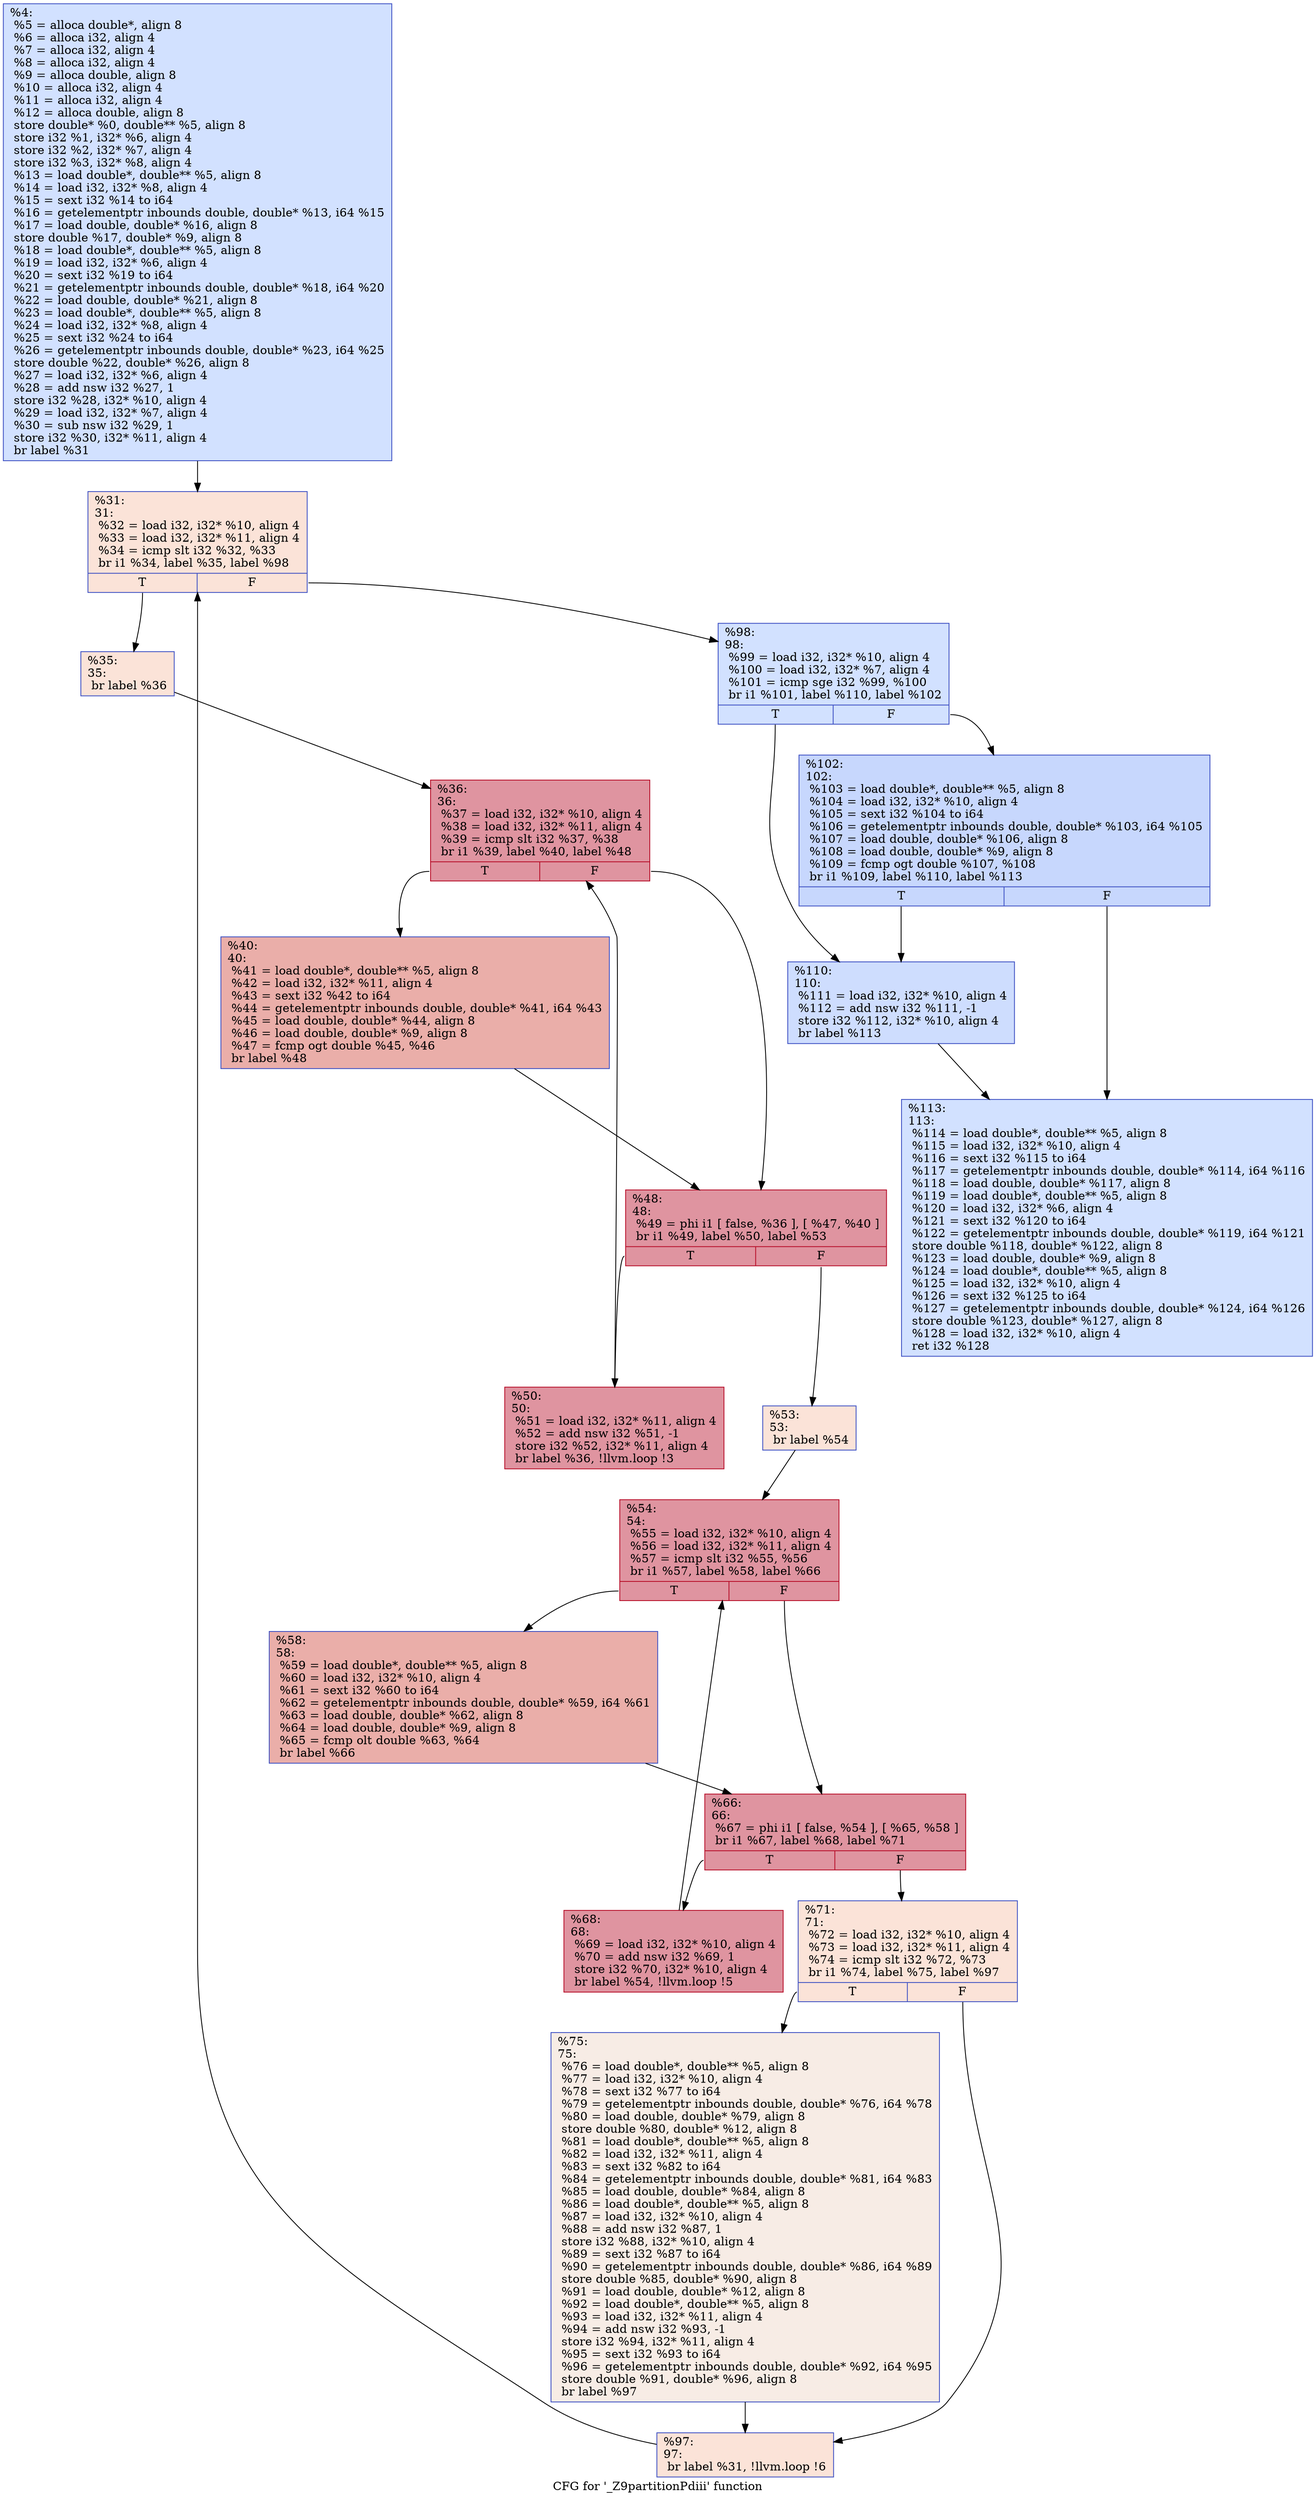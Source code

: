 digraph "CFG for '_Z9partitionPdiii' function" {
	label="CFG for '_Z9partitionPdiii' function";

	Node0x233834d2420 [shape=record,color="#3d50c3ff", style=filled, fillcolor="#9abbff70",label="{%4:\l  %5 = alloca double*, align 8\l  %6 = alloca i32, align 4\l  %7 = alloca i32, align 4\l  %8 = alloca i32, align 4\l  %9 = alloca double, align 8\l  %10 = alloca i32, align 4\l  %11 = alloca i32, align 4\l  %12 = alloca double, align 8\l  store double* %0, double** %5, align 8\l  store i32 %1, i32* %6, align 4\l  store i32 %2, i32* %7, align 4\l  store i32 %3, i32* %8, align 4\l  %13 = load double*, double** %5, align 8\l  %14 = load i32, i32* %8, align 4\l  %15 = sext i32 %14 to i64\l  %16 = getelementptr inbounds double, double* %13, i64 %15\l  %17 = load double, double* %16, align 8\l  store double %17, double* %9, align 8\l  %18 = load double*, double** %5, align 8\l  %19 = load i32, i32* %6, align 4\l  %20 = sext i32 %19 to i64\l  %21 = getelementptr inbounds double, double* %18, i64 %20\l  %22 = load double, double* %21, align 8\l  %23 = load double*, double** %5, align 8\l  %24 = load i32, i32* %8, align 4\l  %25 = sext i32 %24 to i64\l  %26 = getelementptr inbounds double, double* %23, i64 %25\l  store double %22, double* %26, align 8\l  %27 = load i32, i32* %6, align 4\l  %28 = add nsw i32 %27, 1\l  store i32 %28, i32* %10, align 4\l  %29 = load i32, i32* %7, align 4\l  %30 = sub nsw i32 %29, 1\l  store i32 %30, i32* %11, align 4\l  br label %31\l}"];
	Node0x233834d2420 -> Node0x233834d2600;
	Node0x233834d2600 [shape=record,color="#3d50c3ff", style=filled, fillcolor="#f6bfa670",label="{%31:\l31:                                               \l  %32 = load i32, i32* %10, align 4\l  %33 = load i32, i32* %11, align 4\l  %34 = icmp slt i32 %32, %33\l  br i1 %34, label %35, label %98\l|{<s0>T|<s1>F}}"];
	Node0x233834d2600:s0 -> Node0x233834d11b0;
	Node0x233834d2600:s1 -> Node0x233834d1a70;
	Node0x233834d11b0 [shape=record,color="#3d50c3ff", style=filled, fillcolor="#f6bfa670",label="{%35:\l35:                                               \l  br label %36\l}"];
	Node0x233834d11b0 -> Node0x233834d1b60;
	Node0x233834d1b60 [shape=record,color="#b70d28ff", style=filled, fillcolor="#b70d2870",label="{%36:\l36:                                               \l  %37 = load i32, i32* %10, align 4\l  %38 = load i32, i32* %11, align 4\l  %39 = icmp slt i32 %37, %38\l  br i1 %39, label %40, label %48\l|{<s0>T|<s1>F}}"];
	Node0x233834d1b60:s0 -> Node0x233834d1430;
	Node0x233834d1b60:s1 -> Node0x233834d10c0;
	Node0x233834d1430 [shape=record,color="#3d50c3ff", style=filled, fillcolor="#d0473d70",label="{%40:\l40:                                               \l  %41 = load double*, double** %5, align 8\l  %42 = load i32, i32* %11, align 4\l  %43 = sext i32 %42 to i64\l  %44 = getelementptr inbounds double, double* %41, i64 %43\l  %45 = load double, double* %44, align 8\l  %46 = load double, double* %9, align 8\l  %47 = fcmp ogt double %45, %46\l  br label %48\l}"];
	Node0x233834d1430 -> Node0x233834d10c0;
	Node0x233834d10c0 [shape=record,color="#b70d28ff", style=filled, fillcolor="#b70d2870",label="{%48:\l48:                                               \l  %49 = phi i1 [ false, %36 ], [ %47, %40 ]\l  br i1 %49, label %50, label %53\l|{<s0>T|<s1>F}}"];
	Node0x233834d10c0:s0 -> Node0x233834d1890;
	Node0x233834d10c0:s1 -> Node0x233834d1520;
	Node0x233834d1890 [shape=record,color="#b70d28ff", style=filled, fillcolor="#b70d2870",label="{%50:\l50:                                               \l  %51 = load i32, i32* %11, align 4\l  %52 = add nsw i32 %51, -1\l  store i32 %52, i32* %11, align 4\l  br label %36, !llvm.loop !3\l}"];
	Node0x233834d1890 -> Node0x233834d1b60;
	Node0x233834d1520 [shape=record,color="#3d50c3ff", style=filled, fillcolor="#f6bfa670",label="{%53:\l53:                                               \l  br label %54\l}"];
	Node0x233834d1520 -> Node0x233834d1980;
	Node0x233834d1980 [shape=record,color="#b70d28ff", style=filled, fillcolor="#b70d2870",label="{%54:\l54:                                               \l  %55 = load i32, i32* %10, align 4\l  %56 = load i32, i32* %11, align 4\l  %57 = icmp slt i32 %55, %56\l  br i1 %57, label %58, label %66\l|{<s0>T|<s1>F}}"];
	Node0x233834d1980:s0 -> Node0x233834d19d0;
	Node0x233834d1980:s1 -> Node0x233834d0f80;
	Node0x233834d19d0 [shape=record,color="#3d50c3ff", style=filled, fillcolor="#d0473d70",label="{%58:\l58:                                               \l  %59 = load double*, double** %5, align 8\l  %60 = load i32, i32* %10, align 4\l  %61 = sext i32 %60 to i64\l  %62 = getelementptr inbounds double, double* %59, i64 %61\l  %63 = load double, double* %62, align 8\l  %64 = load double, double* %9, align 8\l  %65 = fcmp olt double %63, %64\l  br label %66\l}"];
	Node0x233834d19d0 -> Node0x233834d0f80;
	Node0x233834d0f80 [shape=record,color="#b70d28ff", style=filled, fillcolor="#b70d2870",label="{%66:\l66:                                               \l  %67 = phi i1 [ false, %54 ], [ %65, %58 ]\l  br i1 %67, label %68, label %71\l|{<s0>T|<s1>F}}"];
	Node0x233834d0f80:s0 -> Node0x233834d1c50;
	Node0x233834d0f80:s1 -> Node0x233834d0bc0;
	Node0x233834d1c50 [shape=record,color="#b70d28ff", style=filled, fillcolor="#b70d2870",label="{%68:\l68:                                               \l  %69 = load i32, i32* %10, align 4\l  %70 = add nsw i32 %69, 1\l  store i32 %70, i32* %10, align 4\l  br label %54, !llvm.loop !5\l}"];
	Node0x233834d1c50 -> Node0x233834d1980;
	Node0x233834d0bc0 [shape=record,color="#3d50c3ff", style=filled, fillcolor="#f6bfa670",label="{%71:\l71:                                               \l  %72 = load i32, i32* %10, align 4\l  %73 = load i32, i32* %11, align 4\l  %74 = icmp slt i32 %72, %73\l  br i1 %74, label %75, label %97\l|{<s0>T|<s1>F}}"];
	Node0x233834d0bc0:s0 -> Node0x233834d14d0;
	Node0x233834d0bc0:s1 -> Node0x233834d15c0;
	Node0x233834d14d0 [shape=record,color="#3d50c3ff", style=filled, fillcolor="#ecd3c570",label="{%75:\l75:                                               \l  %76 = load double*, double** %5, align 8\l  %77 = load i32, i32* %10, align 4\l  %78 = sext i32 %77 to i64\l  %79 = getelementptr inbounds double, double* %76, i64 %78\l  %80 = load double, double* %79, align 8\l  store double %80, double* %12, align 8\l  %81 = load double*, double** %5, align 8\l  %82 = load i32, i32* %11, align 4\l  %83 = sext i32 %82 to i64\l  %84 = getelementptr inbounds double, double* %81, i64 %83\l  %85 = load double, double* %84, align 8\l  %86 = load double*, double** %5, align 8\l  %87 = load i32, i32* %10, align 4\l  %88 = add nsw i32 %87, 1\l  store i32 %88, i32* %10, align 4\l  %89 = sext i32 %87 to i64\l  %90 = getelementptr inbounds double, double* %86, i64 %89\l  store double %85, double* %90, align 8\l  %91 = load double, double* %12, align 8\l  %92 = load double*, double** %5, align 8\l  %93 = load i32, i32* %11, align 4\l  %94 = add nsw i32 %93, -1\l  store i32 %94, i32* %11, align 4\l  %95 = sext i32 %93 to i64\l  %96 = getelementptr inbounds double, double* %92, i64 %95\l  store double %91, double* %96, align 8\l  br label %97\l}"];
	Node0x233834d14d0 -> Node0x233834d15c0;
	Node0x233834d15c0 [shape=record,color="#3d50c3ff", style=filled, fillcolor="#f6bfa670",label="{%97:\l97:                                               \l  br label %31, !llvm.loop !6\l}"];
	Node0x233834d15c0 -> Node0x233834d2600;
	Node0x233834d1a70 [shape=record,color="#3d50c3ff", style=filled, fillcolor="#9abbff70",label="{%98:\l98:                                               \l  %99 = load i32, i32* %10, align 4\l  %100 = load i32, i32* %7, align 4\l  %101 = icmp sge i32 %99, %100\l  br i1 %101, label %110, label %102\l|{<s0>T|<s1>F}}"];
	Node0x233834d1a70:s0 -> Node0x233834d18e0;
	Node0x233834d1a70:s1 -> Node0x233834d1110;
	Node0x233834d1110 [shape=record,color="#3d50c3ff", style=filled, fillcolor="#81a4fb70",label="{%102:\l102:                                              \l  %103 = load double*, double** %5, align 8\l  %104 = load i32, i32* %10, align 4\l  %105 = sext i32 %104 to i64\l  %106 = getelementptr inbounds double, double* %103, i64 %105\l  %107 = load double, double* %106, align 8\l  %108 = load double, double* %9, align 8\l  %109 = fcmp ogt double %107, %108\l  br i1 %109, label %110, label %113\l|{<s0>T|<s1>F}}"];
	Node0x233834d1110:s0 -> Node0x233834d18e0;
	Node0x233834d1110:s1 -> Node0x233834d1610;
	Node0x233834d18e0 [shape=record,color="#3d50c3ff", style=filled, fillcolor="#8fb1fe70",label="{%110:\l110:                                              \l  %111 = load i32, i32* %10, align 4\l  %112 = add nsw i32 %111, -1\l  store i32 %112, i32* %10, align 4\l  br label %113\l}"];
	Node0x233834d18e0 -> Node0x233834d1610;
	Node0x233834d1610 [shape=record,color="#3d50c3ff", style=filled, fillcolor="#9abbff70",label="{%113:\l113:                                              \l  %114 = load double*, double** %5, align 8\l  %115 = load i32, i32* %10, align 4\l  %116 = sext i32 %115 to i64\l  %117 = getelementptr inbounds double, double* %114, i64 %116\l  %118 = load double, double* %117, align 8\l  %119 = load double*, double** %5, align 8\l  %120 = load i32, i32* %6, align 4\l  %121 = sext i32 %120 to i64\l  %122 = getelementptr inbounds double, double* %119, i64 %121\l  store double %118, double* %122, align 8\l  %123 = load double, double* %9, align 8\l  %124 = load double*, double** %5, align 8\l  %125 = load i32, i32* %10, align 4\l  %126 = sext i32 %125 to i64\l  %127 = getelementptr inbounds double, double* %124, i64 %126\l  store double %123, double* %127, align 8\l  %128 = load i32, i32* %10, align 4\l  ret i32 %128\l}"];
}
